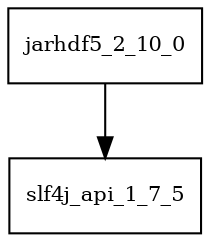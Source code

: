 digraph jarhdf5_2_10_0_dependencies {
  node [shape = box, fontsize=10.0];
  jarhdf5_2_10_0 -> slf4j_api_1_7_5;
}
